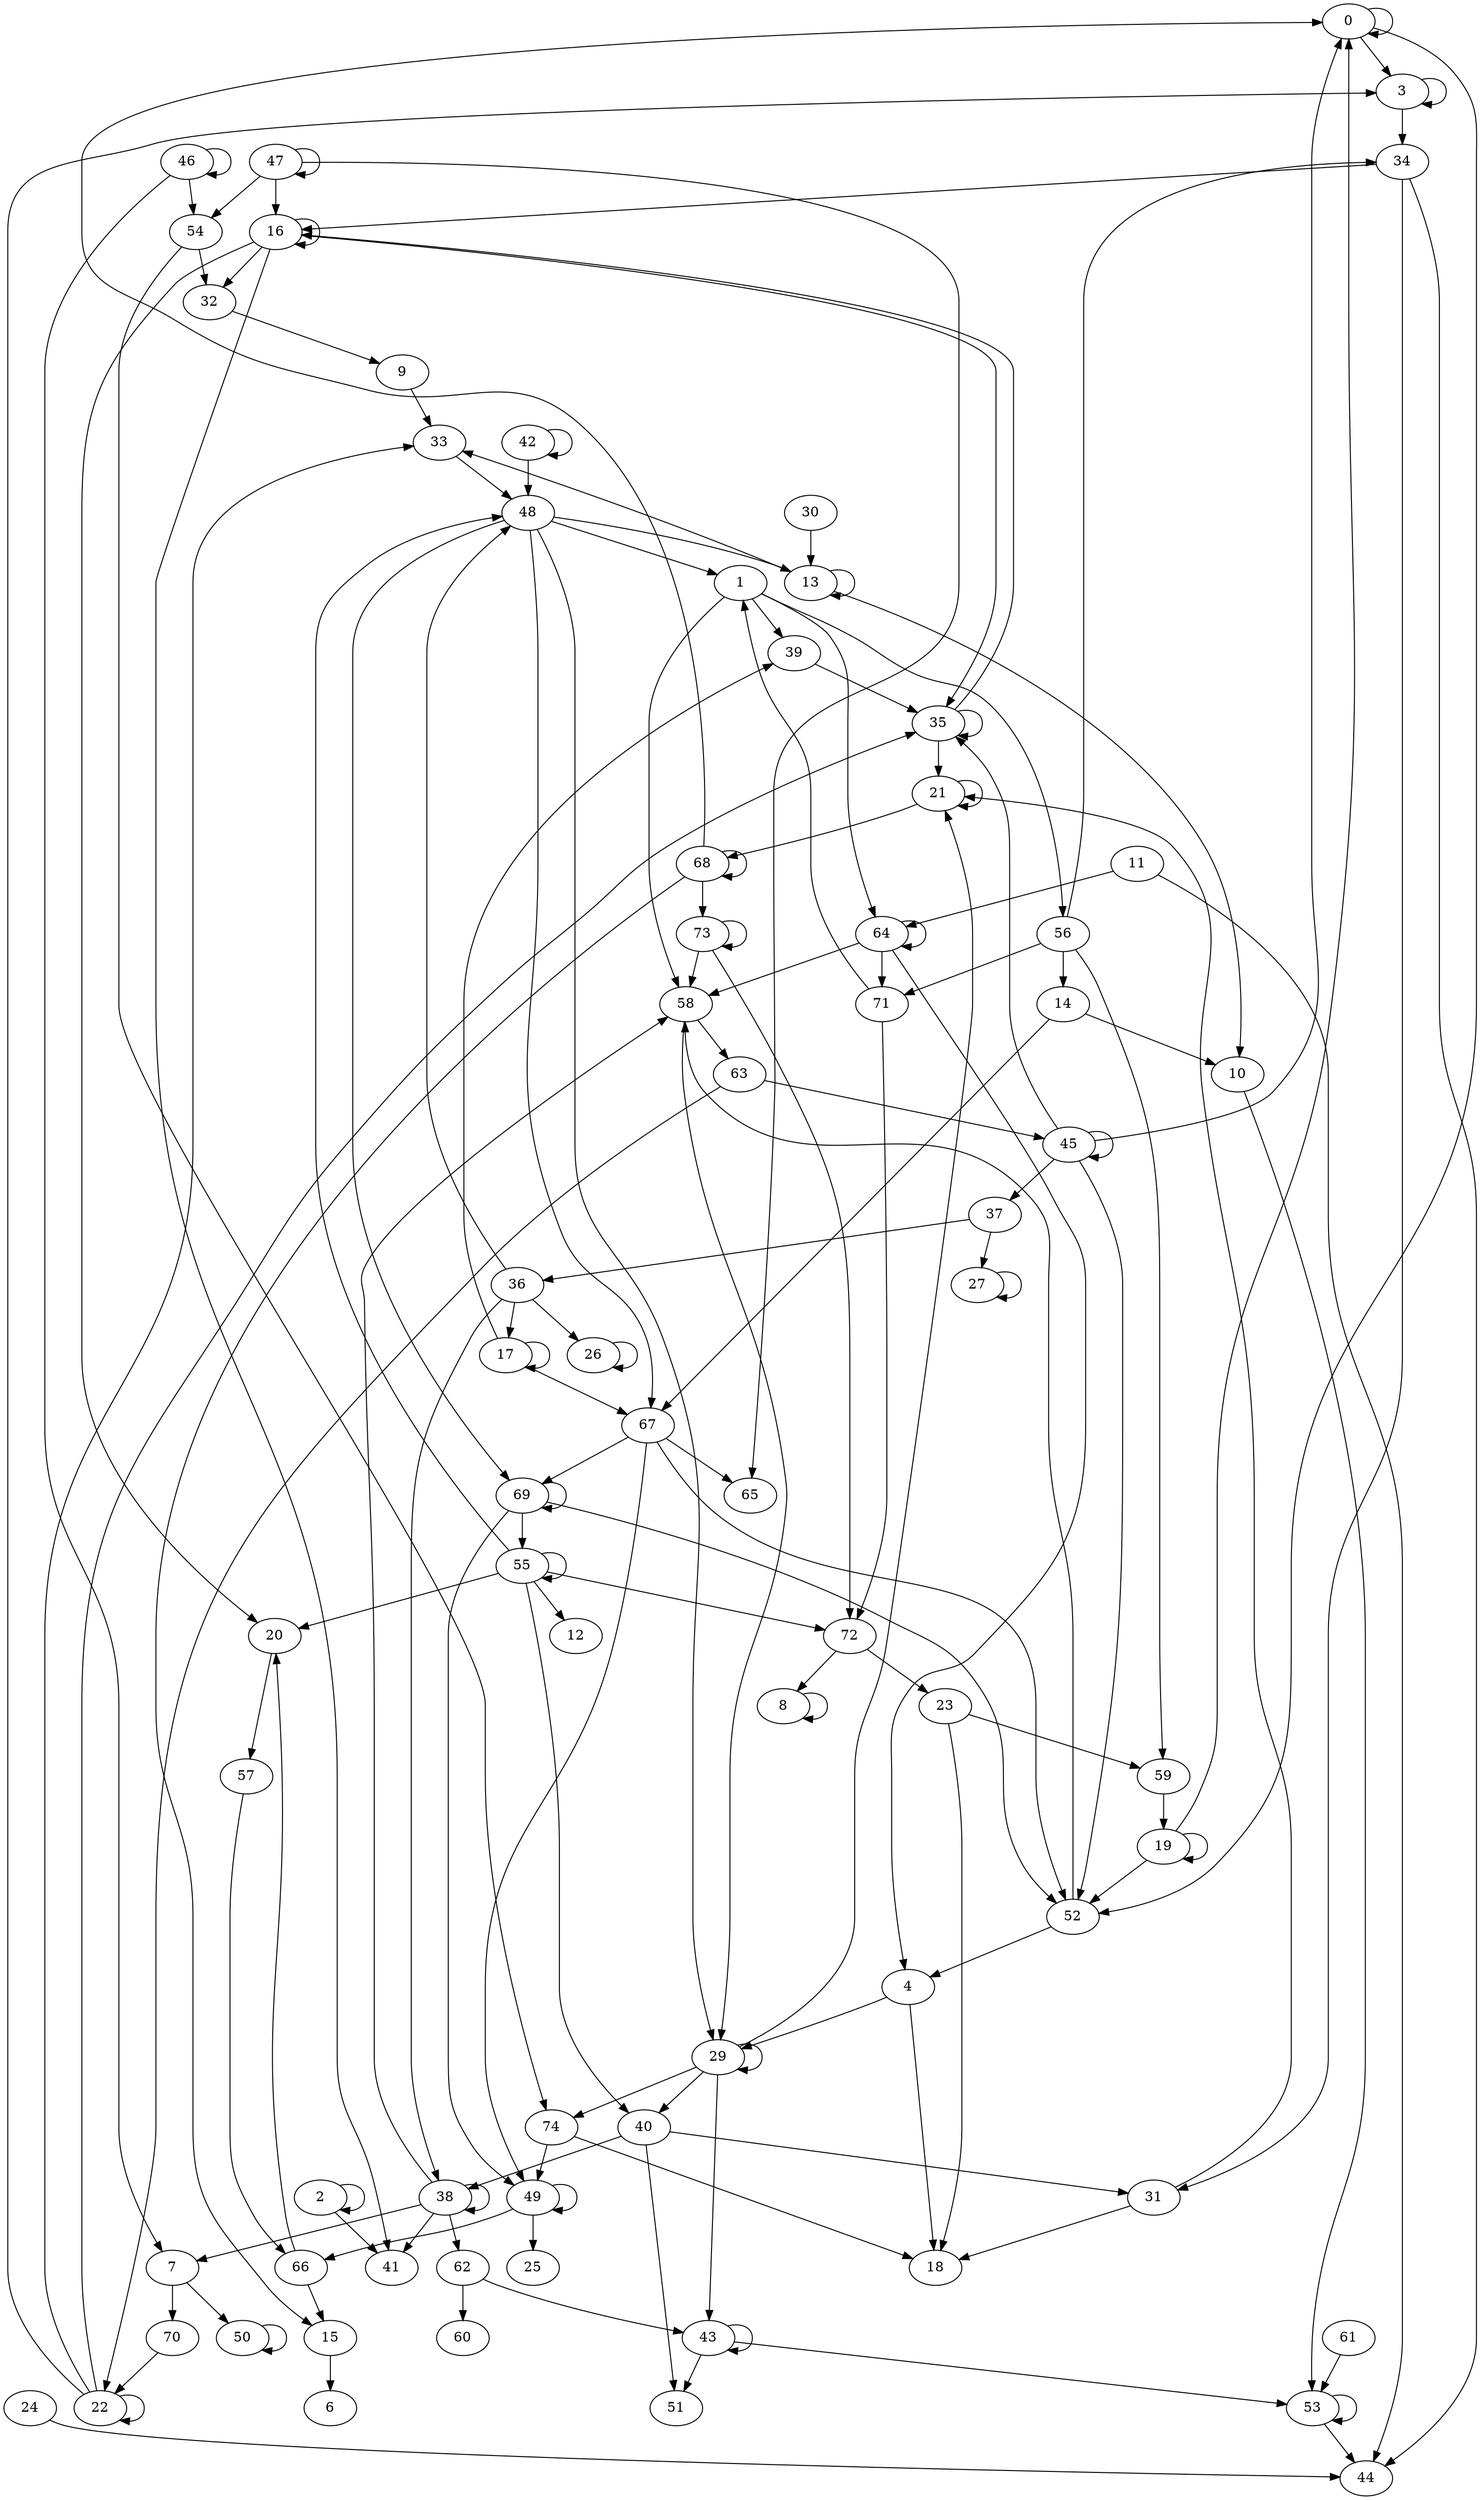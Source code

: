 digraph {
0;
1;
2;
3;
4;
6;
7;
8;
9;
10;
11;
12;
13;
14;
15;
16;
17;
18;
19;
20;
21;
22;
23;
24;
25;
26;
27;
29;
30;
31;
32;
33;
34;
35;
36;
37;
38;
39;
40;
41;
42;
43;
44;
45;
46;
47;
48;
49;
50;
51;
52;
53;
54;
55;
56;
57;
58;
59;
60;
61;
62;
63;
64;
65;
66;
67;
68;
69;
70;
71;
72;
73;
74;
0 -> 3 [weight=1];
0 -> 52 [weight=1];
0 -> 0;
1 -> 39 [weight=1];
1 -> 56 [weight=1];
1 -> 58 [weight=1];
1 -> 64 [weight=1];
2 -> 41 [weight=1];
2 -> 2;
3 -> 34 [weight=1];
3 -> 3;
4 -> 18 [weight=1];
4 -> 29 [weight=1];
7 -> 50 [weight=1];
7 -> 70 [weight=1];
8 -> 8;
9 -> 33 [weight=1];
10 -> 53 [weight=1];
11 -> 44 [weight=1];
11 -> 64 [weight=1];
13 -> 10 [weight=1];
13 -> 33 [weight=1];
13 -> 13;
14 -> 10 [weight=1];
14 -> 67 [weight=1];
15 -> 6 [weight=1];
16 -> 20 [weight=1];
16 -> 32 [weight=1];
16 -> 35 [weight=1];
16 -> 41 [weight=1];
16 -> 16;
17 -> 39 [weight=1];
17 -> 67 [weight=1];
17 -> 17;
19 -> 0 [weight=1];
19 -> 52 [weight=1];
19 -> 19;
20 -> 57 [weight=1];
21 -> 68 [weight=1];
21 -> 21;
22 -> 3 [weight=1];
22 -> 33 [weight=1];
22 -> 35 [weight=1];
22 -> 22;
23 -> 18 [weight=1];
23 -> 59 [weight=1];
24 -> 44 [weight=1];
26 -> 26;
27 -> 27;
29 -> 21 [weight=1];
29 -> 40 [weight=1];
29 -> 43 [weight=1];
29 -> 74 [weight=1];
29 -> 29;
30 -> 13 [weight=1];
31 -> 18 [weight=1];
31 -> 21 [weight=1];
32 -> 9 [weight=1];
33 -> 48 [weight=1];
34 -> 16 [weight=1];
34 -> 31 [weight=1];
34 -> 44 [weight=1];
35 -> 16 [weight=1];
35 -> 21 [weight=1];
35 -> 35;
36 -> 17 [weight=1];
36 -> 26 [weight=1];
36 -> 38 [weight=1];
36 -> 48 [weight=1];
37 -> 27 [weight=1];
37 -> 36 [weight=1];
38 -> 7 [weight=1];
38 -> 41 [weight=1];
38 -> 58 [weight=1];
38 -> 62 [weight=1];
38 -> 38;
39 -> 35 [weight=1];
40 -> 31 [weight=1];
40 -> 38 [weight=1];
40 -> 51 [weight=1];
42 -> 48 [weight=1];
42 -> 42;
43 -> 51 [weight=1];
43 -> 53 [weight=1];
43 -> 43;
45 -> 0 [weight=1];
45 -> 35 [weight=1];
45 -> 37 [weight=1];
45 -> 52 [weight=1];
45 -> 45;
46 -> 7 [weight=1];
46 -> 54 [weight=1];
46 -> 46;
47 -> 16 [weight=1];
47 -> 54 [weight=1];
47 -> 65 [weight=1];
47 -> 47;
48 -> 1 [weight=1];
48 -> 13 [weight=1];
48 -> 29 [weight=1];
48 -> 67 [weight=1];
48 -> 69 [weight=1];
49 -> 25 [weight=1];
49 -> 66 [weight=1];
49 -> 49;
50 -> 50;
52 -> 4 [weight=1];
52 -> 58 [weight=1];
53 -> 44 [weight=1];
53 -> 53;
54 -> 32 [weight=1];
54 -> 74 [weight=1];
55 -> 12 [weight=1];
55 -> 20 [weight=1];
55 -> 40 [weight=1];
55 -> 48 [weight=1];
55 -> 72 [weight=1];
55 -> 55;
56 -> 14 [weight=1];
56 -> 34 [weight=1];
56 -> 59 [weight=1];
56 -> 71 [weight=1];
57 -> 66 [weight=1];
58 -> 29 [weight=1];
58 -> 63 [weight=1];
59 -> 19 [weight=1];
61 -> 53 [weight=1];
62 -> 43 [weight=1];
62 -> 60 [weight=1];
63 -> 22 [weight=1];
63 -> 45 [weight=1];
64 -> 4 [weight=1];
64 -> 58 [weight=1];
64 -> 71 [weight=1];
64 -> 64;
66 -> 15 [weight=1];
66 -> 20 [weight=1];
67 -> 49 [weight=1];
67 -> 52 [weight=1];
67 -> 65 [weight=1];
67 -> 69 [weight=1];
68 -> 0 [weight=1];
68 -> 15 [weight=1];
68 -> 73 [weight=1];
68 -> 68;
69 -> 49 [weight=1];
69 -> 52 [weight=1];
69 -> 55 [weight=1];
69 -> 69;
70 -> 22 [weight=1];
71 -> 1 [weight=1];
71 -> 72 [weight=1];
72 -> 8 [weight=1];
72 -> 23 [weight=1];
73 -> 58 [weight=1];
73 -> 72 [weight=1];
73 -> 73;
74 -> 18 [weight=1];
74 -> 49 [weight=1];
}
